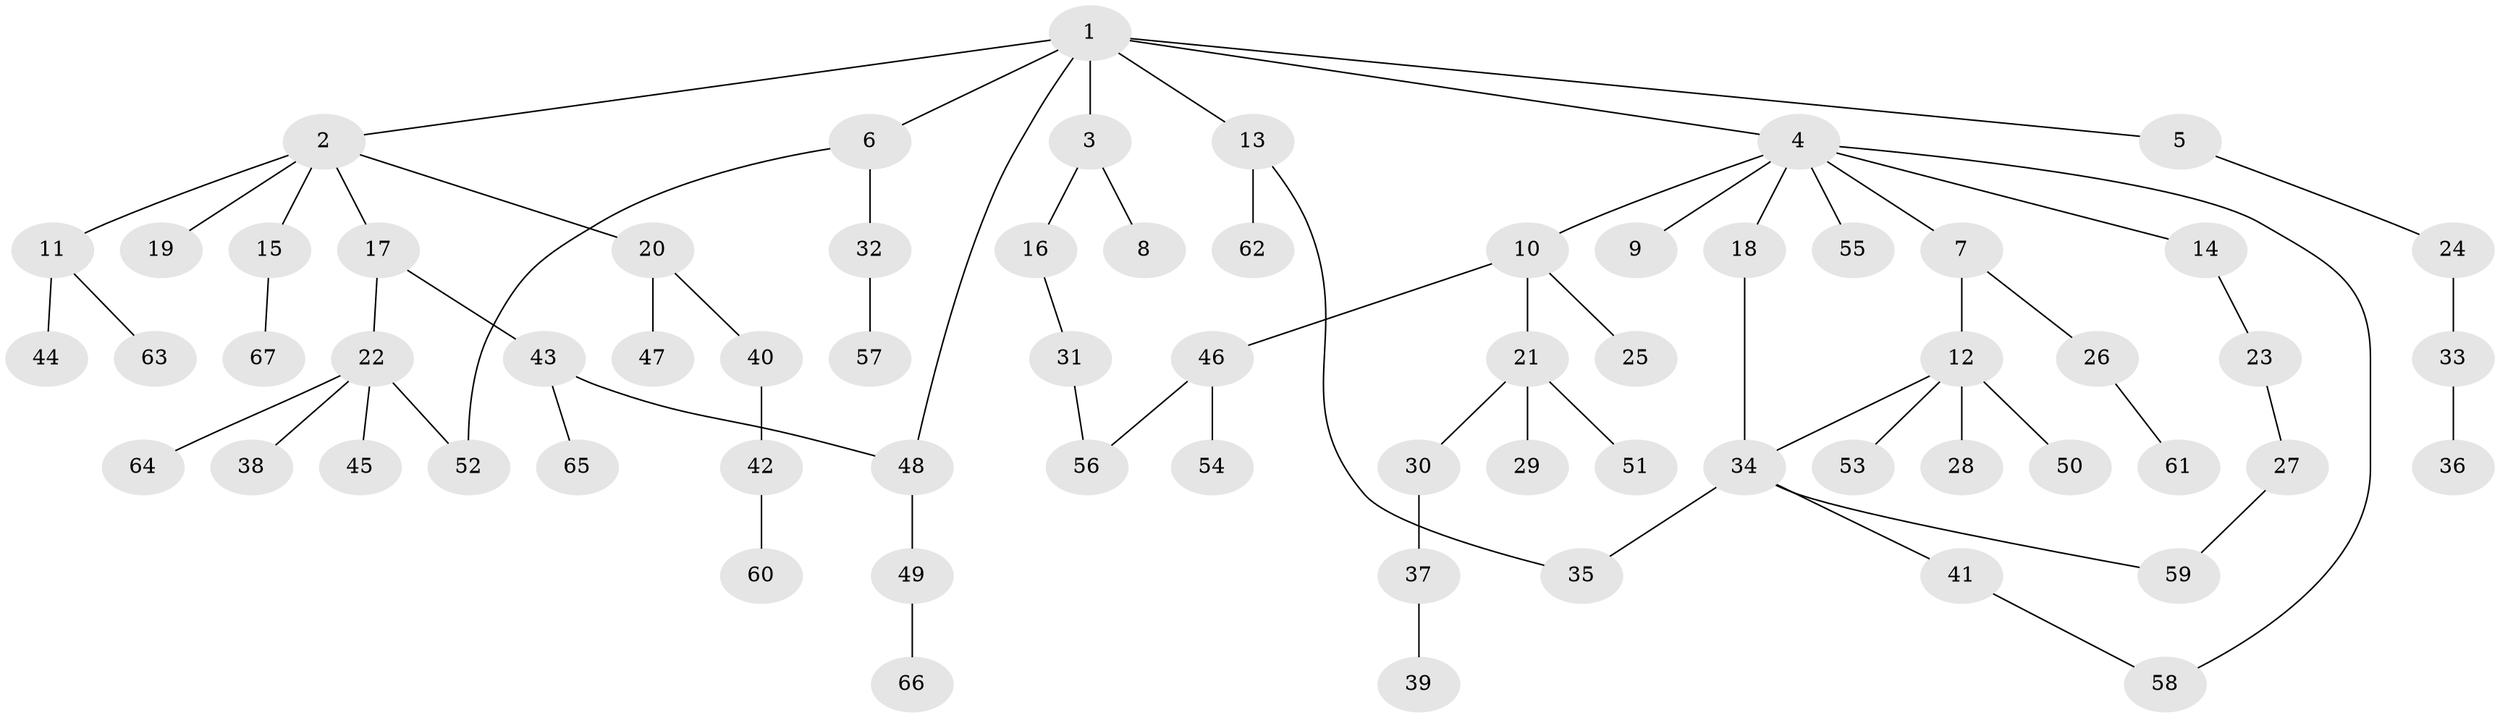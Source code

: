 // Generated by graph-tools (version 1.1) at 2025/13/03/09/25 04:13:20]
// undirected, 67 vertices, 73 edges
graph export_dot {
graph [start="1"]
  node [color=gray90,style=filled];
  1;
  2;
  3;
  4;
  5;
  6;
  7;
  8;
  9;
  10;
  11;
  12;
  13;
  14;
  15;
  16;
  17;
  18;
  19;
  20;
  21;
  22;
  23;
  24;
  25;
  26;
  27;
  28;
  29;
  30;
  31;
  32;
  33;
  34;
  35;
  36;
  37;
  38;
  39;
  40;
  41;
  42;
  43;
  44;
  45;
  46;
  47;
  48;
  49;
  50;
  51;
  52;
  53;
  54;
  55;
  56;
  57;
  58;
  59;
  60;
  61;
  62;
  63;
  64;
  65;
  66;
  67;
  1 -- 2;
  1 -- 3;
  1 -- 4;
  1 -- 5;
  1 -- 6;
  1 -- 13;
  1 -- 48;
  2 -- 11;
  2 -- 15;
  2 -- 17;
  2 -- 19;
  2 -- 20;
  3 -- 8;
  3 -- 16;
  4 -- 7;
  4 -- 9;
  4 -- 10;
  4 -- 14;
  4 -- 18;
  4 -- 55;
  4 -- 58;
  5 -- 24;
  6 -- 32;
  6 -- 52;
  7 -- 12;
  7 -- 26;
  10 -- 21;
  10 -- 25;
  10 -- 46;
  11 -- 44;
  11 -- 63;
  12 -- 28;
  12 -- 34;
  12 -- 50;
  12 -- 53;
  13 -- 35;
  13 -- 62;
  14 -- 23;
  15 -- 67;
  16 -- 31;
  17 -- 22;
  17 -- 43;
  18 -- 34;
  20 -- 40;
  20 -- 47;
  21 -- 29;
  21 -- 30;
  21 -- 51;
  22 -- 38;
  22 -- 45;
  22 -- 64;
  22 -- 52;
  23 -- 27;
  24 -- 33;
  26 -- 61;
  27 -- 59;
  30 -- 37;
  31 -- 56;
  32 -- 57;
  33 -- 36;
  34 -- 41;
  34 -- 59;
  34 -- 35;
  37 -- 39;
  40 -- 42;
  41 -- 58;
  42 -- 60;
  43 -- 48;
  43 -- 65;
  46 -- 54;
  46 -- 56;
  48 -- 49;
  49 -- 66;
}
